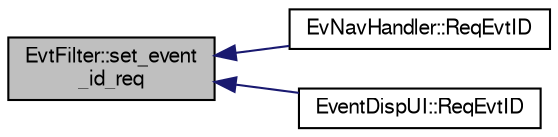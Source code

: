 digraph "EvtFilter::set_event_id_req"
{
  bgcolor="transparent";
  edge [fontname="FreeSans",fontsize="10",labelfontname="FreeSans",labelfontsize="10"];
  node [fontname="FreeSans",fontsize="10",shape=record];
  rankdir="LR";
  Node1 [label="EvtFilter::set_event\l_id_req",height=0.2,width=0.4,color="black", fillcolor="grey75", style="filled" fontcolor="black"];
  Node1 -> Node2 [dir="back",color="midnightblue",fontsize="10",style="solid",fontname="FreeSans"];
  Node2 [label="EvNavHandler::ReqEvtID",height=0.2,width=0.4,color="black",URL="$d2/d99/classEvNavHandler.html#a264def1d84f4195c55b35f91c2c2dabf"];
  Node1 -> Node3 [dir="back",color="midnightblue",fontsize="10",style="solid",fontname="FreeSans"];
  Node3 [label="EventDispUI::ReqEvtID",height=0.2,width=0.4,color="black",URL="$d8/d6d/classEventDispUI.html#a3eba36201008cd9bd4cfa31b88041e59"];
}
